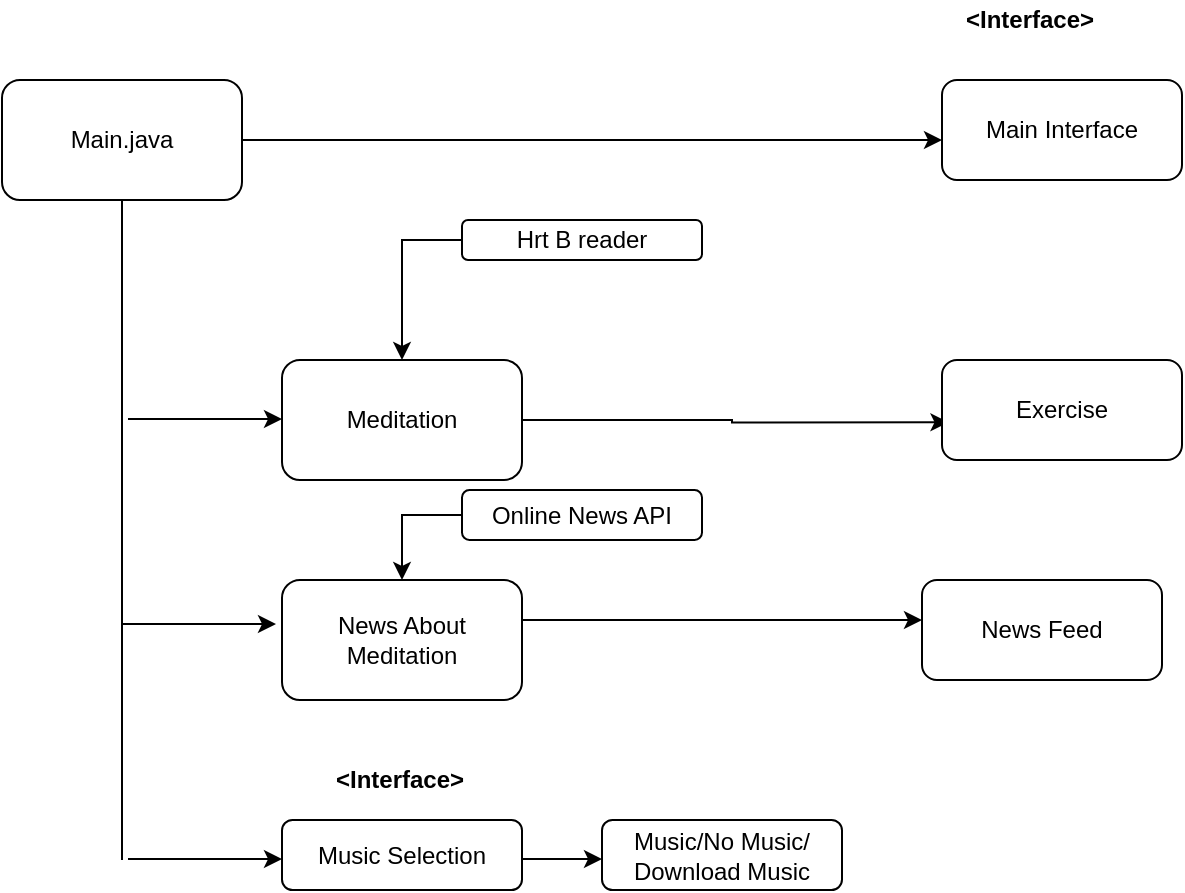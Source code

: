<mxfile version="10.9.8" type="device"><diagram id="vMfxgo9MMhIw72Y15C1p" name="Page-1"><mxGraphModel dx="509" dy="541" grid="1" gridSize="10" guides="1" tooltips="1" connect="1" arrows="1" fold="1" page="1" pageScale="1" pageWidth="850" pageHeight="1100" math="0" shadow="0"><root><mxCell id="0"/><mxCell id="1" parent="0"/><mxCell id="T-bWTyyGK8xphWDksM_m-29" style="edgeStyle=orthogonalEdgeStyle;rounded=0;orthogonalLoop=1;jettySize=auto;html=1;exitX=1;exitY=0.5;exitDx=0;exitDy=0;entryX=0.027;entryY=0.623;entryDx=0;entryDy=0;entryPerimeter=0;" edge="1" parent="1" source="T-bWTyyGK8xphWDksM_m-1" target="T-bWTyyGK8xphWDksM_m-15"><mxGeometry relative="1" as="geometry"><Array as="points"><mxPoint x="545" y="460"/><mxPoint x="545" y="461"/></Array></mxGeometry></mxCell><mxCell id="T-bWTyyGK8xphWDksM_m-1" value="Meditation" style="rounded=1;whiteSpace=wrap;html=1;" vertex="1" parent="1"><mxGeometry x="320" y="430" width="120" height="60" as="geometry"/></mxCell><mxCell id="T-bWTyyGK8xphWDksM_m-28" style="edgeStyle=orthogonalEdgeStyle;rounded=0;orthogonalLoop=1;jettySize=auto;html=1;exitX=0;exitY=0.5;exitDx=0;exitDy=0;entryX=0.5;entryY=0;entryDx=0;entryDy=0;" edge="1" parent="1" source="T-bWTyyGK8xphWDksM_m-2" target="T-bWTyyGK8xphWDksM_m-1"><mxGeometry relative="1" as="geometry"/></mxCell><mxCell id="T-bWTyyGK8xphWDksM_m-2" value="Hrt B reader" style="rounded=1;whiteSpace=wrap;html=1;" vertex="1" parent="1"><mxGeometry x="410" y="360" width="120" height="20" as="geometry"/></mxCell><mxCell id="T-bWTyyGK8xphWDksM_m-3" value="News About Meditation" style="rounded=1;whiteSpace=wrap;html=1;" vertex="1" parent="1"><mxGeometry x="320" y="540" width="120" height="60" as="geometry"/></mxCell><mxCell id="T-bWTyyGK8xphWDksM_m-5" value="Music/No Music/ Download Music" style="rounded=1;whiteSpace=wrap;html=1;" vertex="1" parent="1"><mxGeometry x="480" y="660" width="120" height="35" as="geometry"/></mxCell><mxCell id="T-bWTyyGK8xphWDksM_m-6" value="&lt;b&gt;&amp;lt;Interface&amp;gt;&lt;/b&gt;" style="text;html=1;resizable=0;points=[];autosize=1;align=left;verticalAlign=top;spacingTop=-4;" vertex="1" parent="1"><mxGeometry x="660" y="250" width="80" height="20" as="geometry"/></mxCell><mxCell id="T-bWTyyGK8xphWDksM_m-7" value="" style="endArrow=none;html=1;entryX=0.5;entryY=1;entryDx=0;entryDy=0;" edge="1" parent="1" target="T-bWTyyGK8xphWDksM_m-27"><mxGeometry width="50" height="50" relative="1" as="geometry"><mxPoint x="240" y="680" as="sourcePoint"/><mxPoint x="240" y="450" as="targetPoint"/></mxGeometry></mxCell><mxCell id="T-bWTyyGK8xphWDksM_m-9" value="" style="endArrow=classic;html=1;" edge="1" parent="1"><mxGeometry width="50" height="50" relative="1" as="geometry"><mxPoint x="240" y="562" as="sourcePoint"/><mxPoint x="317" y="562" as="targetPoint"/></mxGeometry></mxCell><mxCell id="T-bWTyyGK8xphWDksM_m-10" value="" style="endArrow=classic;html=1;" edge="1" parent="1"><mxGeometry width="50" height="50" relative="1" as="geometry"><mxPoint x="243" y="459.5" as="sourcePoint"/><mxPoint x="320" y="459.5" as="targetPoint"/></mxGeometry></mxCell><mxCell id="T-bWTyyGK8xphWDksM_m-11" value="" style="endArrow=classic;html=1;" edge="1" parent="1"><mxGeometry width="50" height="50" relative="1" as="geometry"><mxPoint x="243" y="679.5" as="sourcePoint"/><mxPoint x="320" y="679.5" as="targetPoint"/></mxGeometry></mxCell><mxCell id="T-bWTyyGK8xphWDksM_m-15" value="Exercise" style="rounded=1;whiteSpace=wrap;html=1;" vertex="1" parent="1"><mxGeometry x="650" y="430" width="120" height="50" as="geometry"/></mxCell><mxCell id="T-bWTyyGK8xphWDksM_m-21" value="" style="endArrow=classic;html=1;exitX=1;exitY=0.5;exitDx=0;exitDy=0;" edge="1" parent="1"><mxGeometry width="50" height="50" relative="1" as="geometry"><mxPoint x="440" y="679.5" as="sourcePoint"/><mxPoint x="480" y="679.5" as="targetPoint"/></mxGeometry></mxCell><mxCell id="T-bWTyyGK8xphWDksM_m-23" value="" style="endArrow=classic;html=1;exitX=1;exitY=0.5;exitDx=0;exitDy=0;" edge="1" parent="1"><mxGeometry width="50" height="50" relative="1" as="geometry"><mxPoint x="440" y="560" as="sourcePoint"/><mxPoint x="640" y="560" as="targetPoint"/><Array as="points"><mxPoint x="460" y="560"/></Array></mxGeometry></mxCell><mxCell id="T-bWTyyGK8xphWDksM_m-40" style="edgeStyle=orthogonalEdgeStyle;rounded=0;orthogonalLoop=1;jettySize=auto;html=1;exitX=1;exitY=0.5;exitDx=0;exitDy=0;" edge="1" parent="1" source="T-bWTyyGK8xphWDksM_m-27"><mxGeometry relative="1" as="geometry"><mxPoint x="650" y="320" as="targetPoint"/></mxGeometry></mxCell><mxCell id="T-bWTyyGK8xphWDksM_m-27" value="Main.java" style="rounded=1;whiteSpace=wrap;html=1;" vertex="1" parent="1"><mxGeometry x="180" y="290" width="120" height="60" as="geometry"/></mxCell><mxCell id="T-bWTyyGK8xphWDksM_m-31" style="edgeStyle=orthogonalEdgeStyle;rounded=0;orthogonalLoop=1;jettySize=auto;html=1;exitX=0;exitY=0.5;exitDx=0;exitDy=0;entryX=0.5;entryY=0;entryDx=0;entryDy=0;" edge="1" parent="1" source="T-bWTyyGK8xphWDksM_m-32" target="T-bWTyyGK8xphWDksM_m-3"><mxGeometry relative="1" as="geometry"><mxPoint x="410" y="570" as="targetPoint"/></mxGeometry></mxCell><mxCell id="T-bWTyyGK8xphWDksM_m-32" value="Online News API" style="rounded=1;whiteSpace=wrap;html=1;" vertex="1" parent="1"><mxGeometry x="410" y="495" width="120" height="25" as="geometry"/></mxCell><mxCell id="T-bWTyyGK8xphWDksM_m-33" value="News Feed" style="rounded=1;whiteSpace=wrap;html=1;" vertex="1" parent="1"><mxGeometry x="640" y="540" width="120" height="50" as="geometry"/></mxCell><mxCell id="T-bWTyyGK8xphWDksM_m-35" value="&lt;b&gt;&amp;lt;Interface&amp;gt;&lt;/b&gt;" style="text;html=1;resizable=0;points=[];autosize=1;align=left;verticalAlign=top;spacingTop=-4;" vertex="1" parent="1"><mxGeometry x="345" y="630" width="80" height="20" as="geometry"/></mxCell><mxCell id="T-bWTyyGK8xphWDksM_m-36" value="Music Selection" style="rounded=1;whiteSpace=wrap;html=1;" vertex="1" parent="1"><mxGeometry x="320" y="660" width="120" height="35" as="geometry"/></mxCell><mxCell id="T-bWTyyGK8xphWDksM_m-41" value="Main Interface" style="rounded=1;whiteSpace=wrap;html=1;" vertex="1" parent="1"><mxGeometry x="650" y="290" width="120" height="50" as="geometry"/></mxCell></root></mxGraphModel></diagram></mxfile>